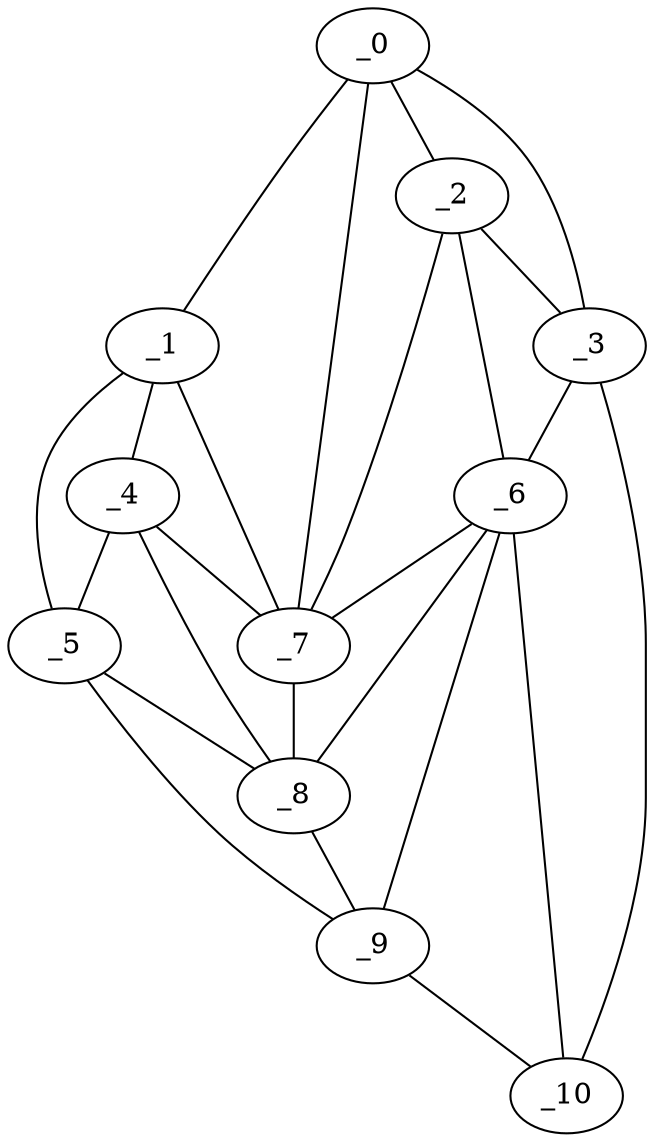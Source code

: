 graph "obj77__315.gxl" {
	_0	 [x=15,
		y=72];
	_1	 [x=23,
		y=9];
	_0 -- _1	 [valence=1];
	_2	 [x=48,
		y=81];
	_0 -- _2	 [valence=1];
	_3	 [x=49,
		y=124];
	_0 -- _3	 [valence=1];
	_7	 [x=74,
		y=47];
	_0 -- _7	 [valence=2];
	_4	 [x=68,
		y=14];
	_1 -- _4	 [valence=2];
	_5	 [x=71,
		y=8];
	_1 -- _5	 [valence=1];
	_1 -- _7	 [valence=1];
	_2 -- _3	 [valence=2];
	_6	 [x=73,
		y=72];
	_2 -- _6	 [valence=1];
	_2 -- _7	 [valence=2];
	_3 -- _6	 [valence=2];
	_10	 [x=116,
		y=98];
	_3 -- _10	 [valence=1];
	_4 -- _5	 [valence=2];
	_4 -- _7	 [valence=2];
	_8	 [x=84,
		y=46];
	_4 -- _8	 [valence=2];
	_5 -- _8	 [valence=1];
	_9	 [x=115,
		y=56];
	_5 -- _9	 [valence=1];
	_6 -- _7	 [valence=2];
	_6 -- _8	 [valence=1];
	_6 -- _9	 [valence=2];
	_6 -- _10	 [valence=2];
	_7 -- _8	 [valence=1];
	_8 -- _9	 [valence=2];
	_9 -- _10	 [valence=1];
}

